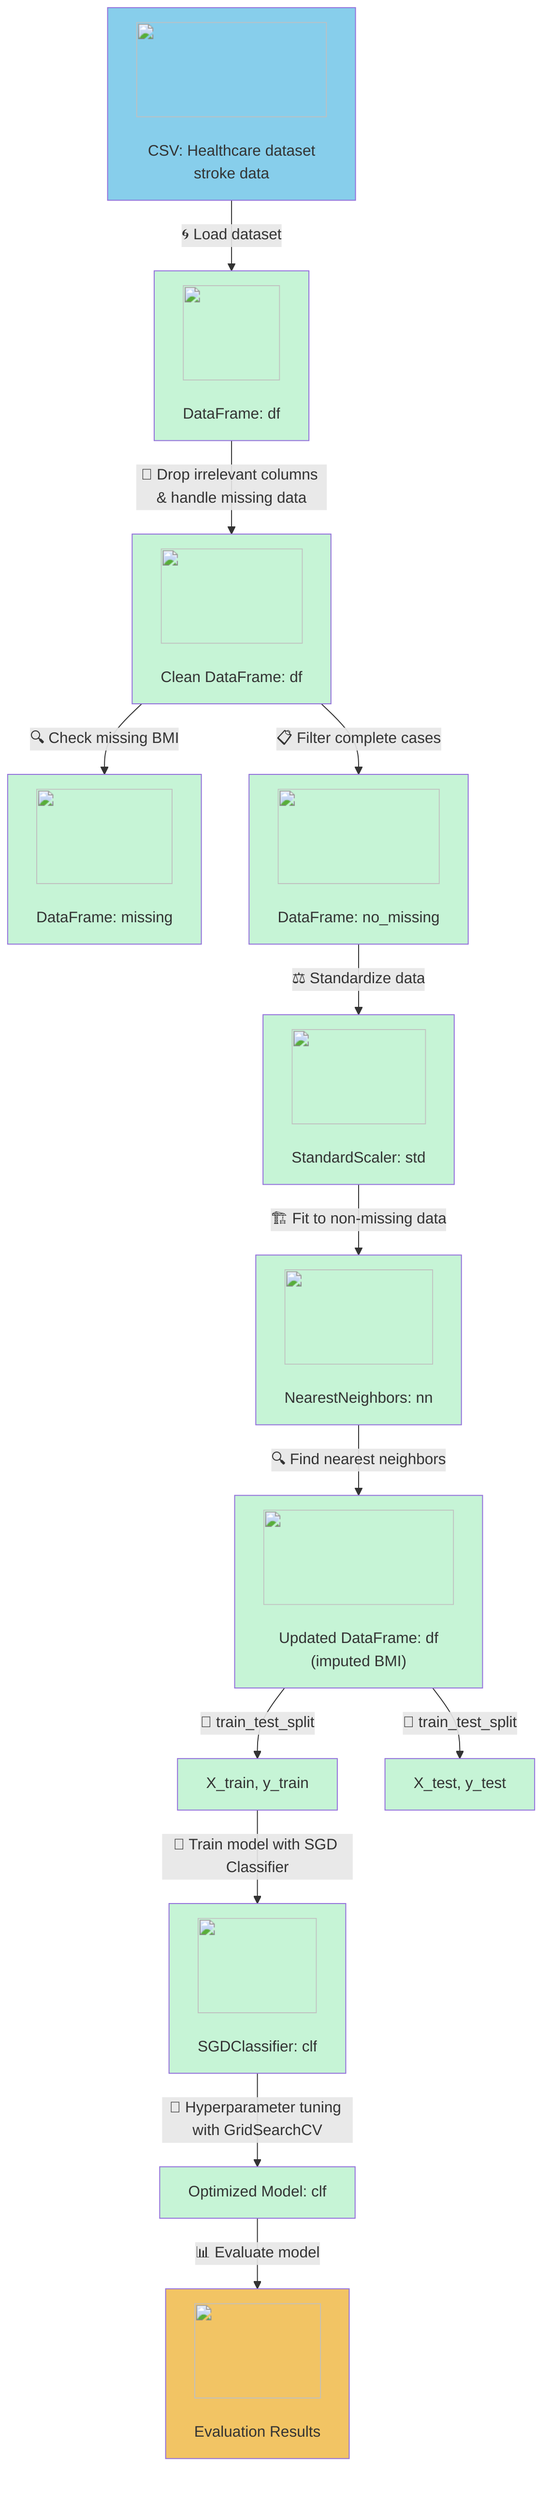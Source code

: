 flowchart TD
    %% Data source node
    A["<img src='icons/file.svg' width=100 height=100/> <br/> CSV: Healthcare dataset stroke data"]:::dataSource -->|🌀 Load dataset| B["<img src='icons/table.svg' width=100 height=100/> <br/> DataFrame: df"]:::dataNode
    
    %% Data cleaning and preprocessing
    B -->|🔄 Drop irrelevant columns & handle missing data| C["<img src='icons/table.svg' width=100 height=100/> <br/> Clean DataFrame: df"]:::dataNode
    C -->|🔍 Check missing BMI| D["<img src='icons/row_split.svg' width=100 height=100/> <br/> DataFrame: missing"]:::dataNode
    C -->|📋 Filter complete cases| E["<img src='icons/row_split.svg' width=100 height=100/> <br/> DataFrame: no_missing"]:::dataNode
    
    %% Generate groups and start imputation
    E -->|⚖️ Standardize data| F["<img src='icons/column_split.svg' width=100 height=100/> <br/> StandardScaler: std"]:::mlModel
    F -->|🏗️ Fit to non-missing data| G["<img src='icons/brain.svg' width=100 height=100/> <br/> NearestNeighbors: nn"]:::mlModel
    G -->|🔍 Find nearest neighbors| H["<img src='icons/table.svg' width=100 height=100/> <br/> Updated DataFrame: df (imputed BMI)"]:::dataNode
    
    %% Splitting the dataset
    H -->|🚦 train_test_split| I["X_train, y_train"]:::dataNode
    H -->|🚦 train_test_split| J["X_test, y_test"]:::dataNode
    
    %% Model training
    I -->|🤖 Train model with SGD Classifier| K["<img src='icons/brain.svg' width=100 height=100/> <br/> SGDClassifier: clf"]:::mlModel
    K -->|🔧 Hyperparameter tuning with GridSearchCV| L["Optimized Model: clf"]:::mlModel

    %% Model evaluation
    L -->|📊 Evaluate model| M["<img src='icons/table.svg' width=100 height=100/> <br/> Evaluation Results"]:::output

    %% Style Definitions
    classDef dataSource fill:#87CEEB;
    classDef dataNode fill:#C6F4D6;
    classDef mlModel fill:#C6F4D6;
    classDef output fill:#F2C464;